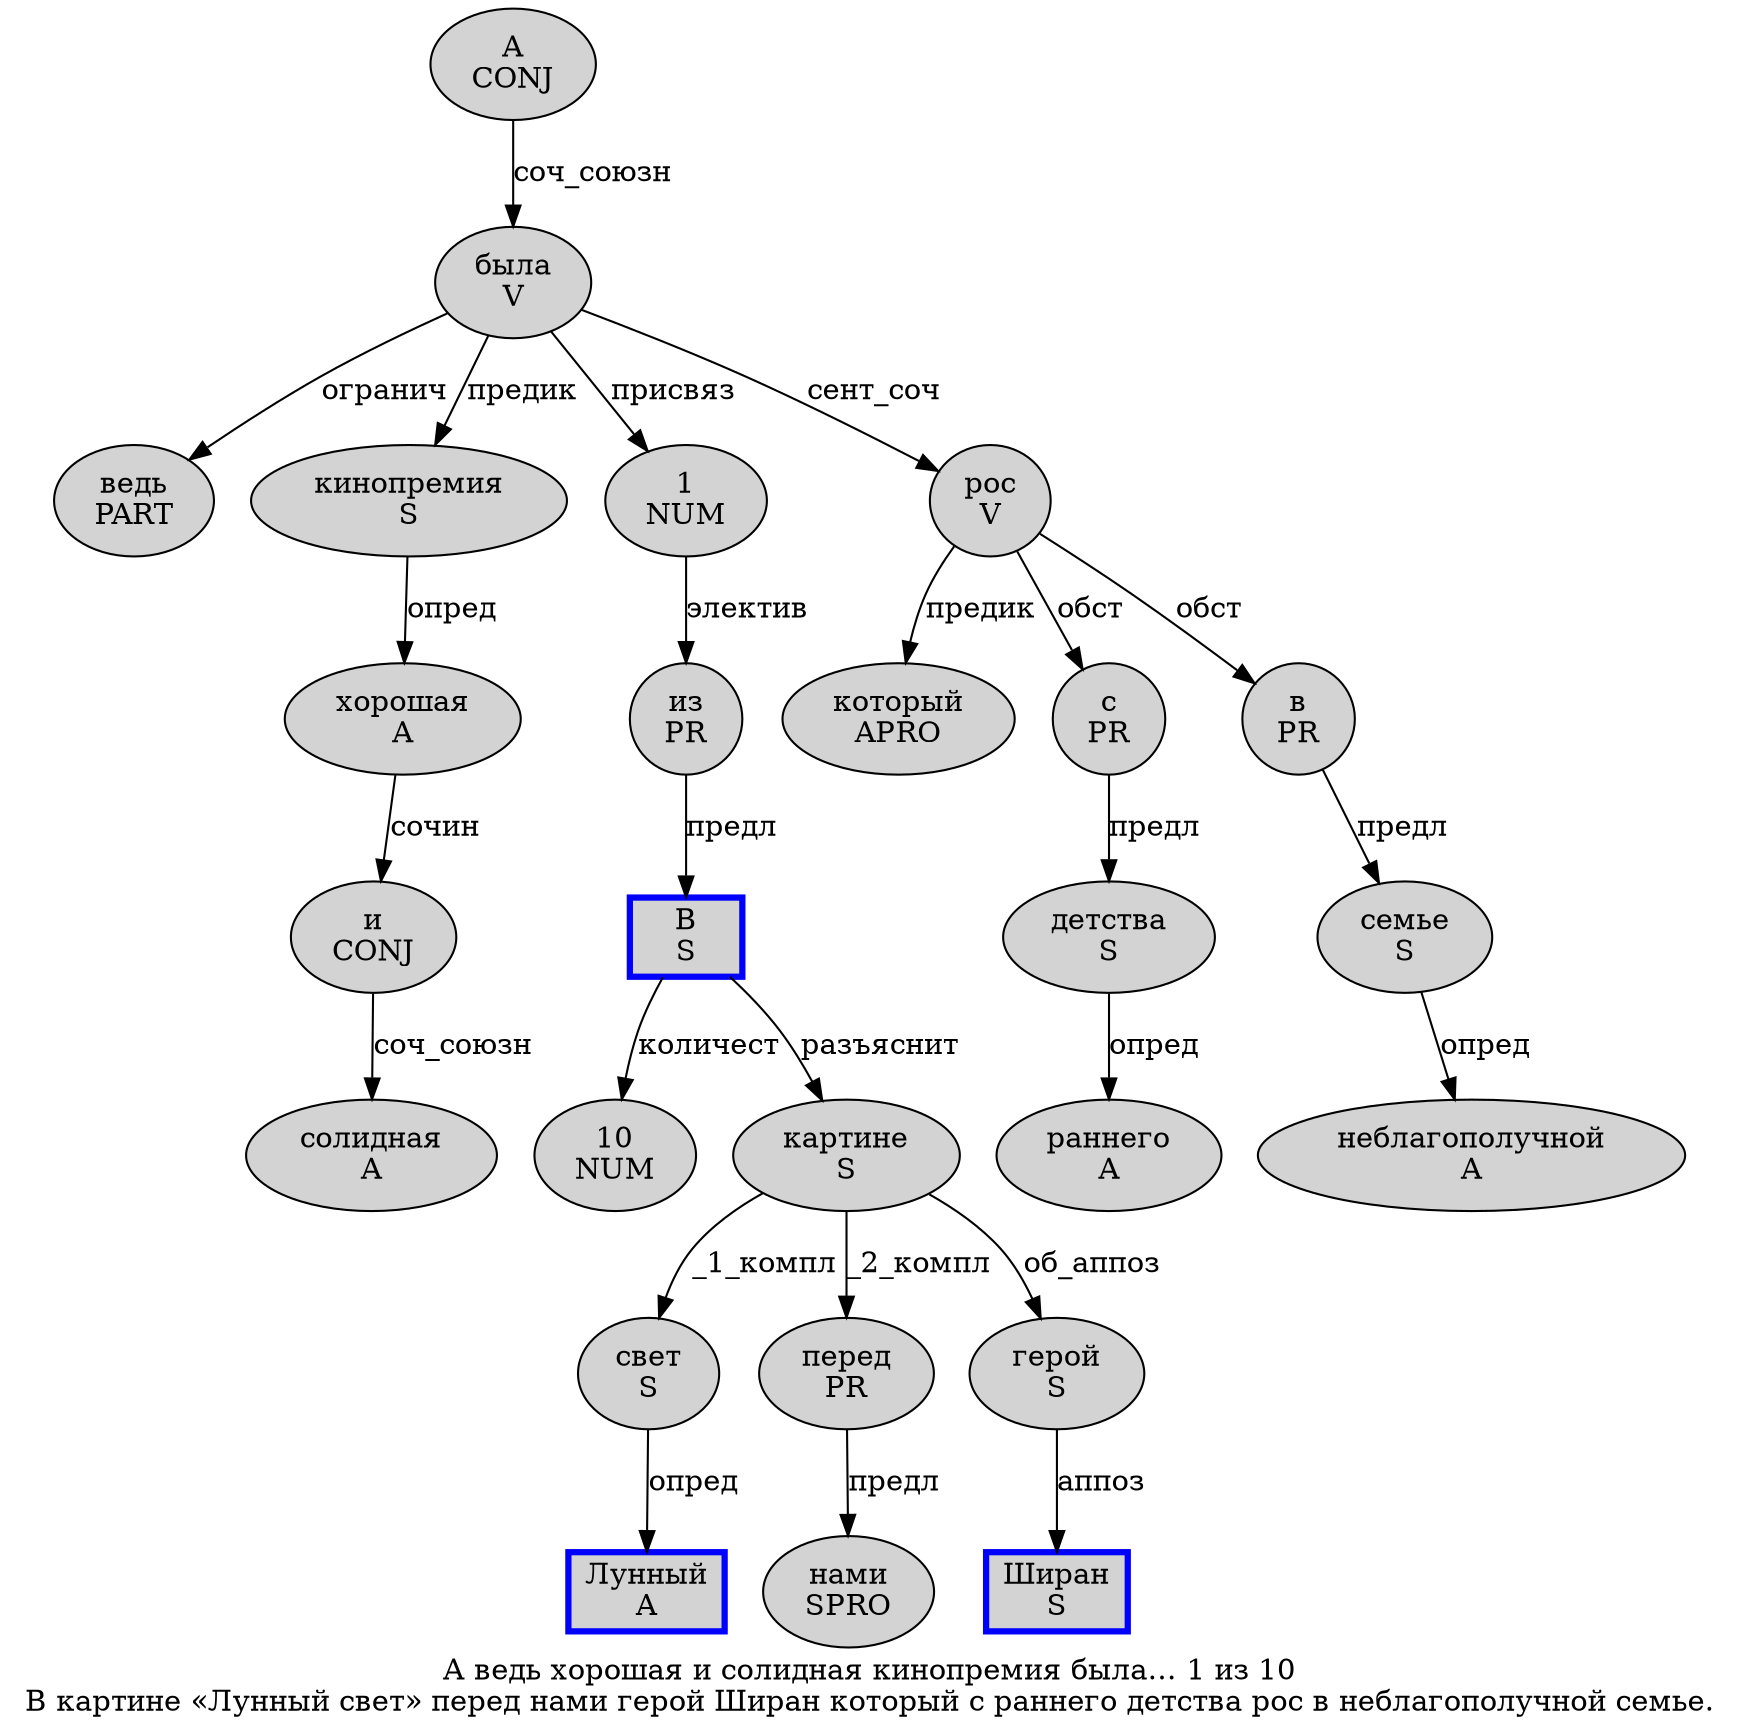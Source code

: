 digraph SENTENCE_4337 {
	graph [label="А ведь хорошая и солидная кинопремия была… 1 из 10
В картине «Лунный свет» перед нами герой Ширан который с раннего детства рос в неблагополучной семье."]
	node [style=filled]
		0 [label="А
CONJ" color="" fillcolor=lightgray penwidth=1 shape=ellipse]
		1 [label="ведь
PART" color="" fillcolor=lightgray penwidth=1 shape=ellipse]
		2 [label="хорошая
A" color="" fillcolor=lightgray penwidth=1 shape=ellipse]
		3 [label="и
CONJ" color="" fillcolor=lightgray penwidth=1 shape=ellipse]
		4 [label="солидная
A" color="" fillcolor=lightgray penwidth=1 shape=ellipse]
		5 [label="кинопремия
S" color="" fillcolor=lightgray penwidth=1 shape=ellipse]
		6 [label="была
V" color="" fillcolor=lightgray penwidth=1 shape=ellipse]
		8 [label="1
NUM" color="" fillcolor=lightgray penwidth=1 shape=ellipse]
		9 [label="из
PR" color="" fillcolor=lightgray penwidth=1 shape=ellipse]
		10 [label="10
NUM" color="" fillcolor=lightgray penwidth=1 shape=ellipse]
		11 [label="В
S" color=blue fillcolor=lightgray penwidth=3 shape=box]
		12 [label="картине
S" color="" fillcolor=lightgray penwidth=1 shape=ellipse]
		14 [label="Лунный
A" color=blue fillcolor=lightgray penwidth=3 shape=box]
		15 [label="свет
S" color="" fillcolor=lightgray penwidth=1 shape=ellipse]
		17 [label="перед
PR" color="" fillcolor=lightgray penwidth=1 shape=ellipse]
		18 [label="нами
SPRO" color="" fillcolor=lightgray penwidth=1 shape=ellipse]
		19 [label="герой
S" color="" fillcolor=lightgray penwidth=1 shape=ellipse]
		20 [label="Ширан
S" color=blue fillcolor=lightgray penwidth=3 shape=box]
		21 [label="который
APRO" color="" fillcolor=lightgray penwidth=1 shape=ellipse]
		22 [label="с
PR" color="" fillcolor=lightgray penwidth=1 shape=ellipse]
		23 [label="раннего
A" color="" fillcolor=lightgray penwidth=1 shape=ellipse]
		24 [label="детства
S" color="" fillcolor=lightgray penwidth=1 shape=ellipse]
		25 [label="рос
V" color="" fillcolor=lightgray penwidth=1 shape=ellipse]
		26 [label="в
PR" color="" fillcolor=lightgray penwidth=1 shape=ellipse]
		27 [label="неблагополучной
A" color="" fillcolor=lightgray penwidth=1 shape=ellipse]
		28 [label="семье
S" color="" fillcolor=lightgray penwidth=1 shape=ellipse]
			11 -> 10 [label="количест"]
			11 -> 12 [label="разъяснит"]
			2 -> 3 [label="сочин"]
			24 -> 23 [label="опред"]
			15 -> 14 [label="опред"]
			6 -> 1 [label="огранич"]
			6 -> 5 [label="предик"]
			6 -> 8 [label="присвяз"]
			6 -> 25 [label="сент_соч"]
			17 -> 18 [label="предл"]
			3 -> 4 [label="соч_союзн"]
			9 -> 11 [label="предл"]
			5 -> 2 [label="опред"]
			25 -> 21 [label="предик"]
			25 -> 22 [label="обст"]
			25 -> 26 [label="обст"]
			8 -> 9 [label="электив"]
			19 -> 20 [label="аппоз"]
			0 -> 6 [label="соч_союзн"]
			28 -> 27 [label="опред"]
			22 -> 24 [label="предл"]
			12 -> 15 [label="_1_компл"]
			12 -> 17 [label="_2_компл"]
			12 -> 19 [label="об_аппоз"]
			26 -> 28 [label="предл"]
}
